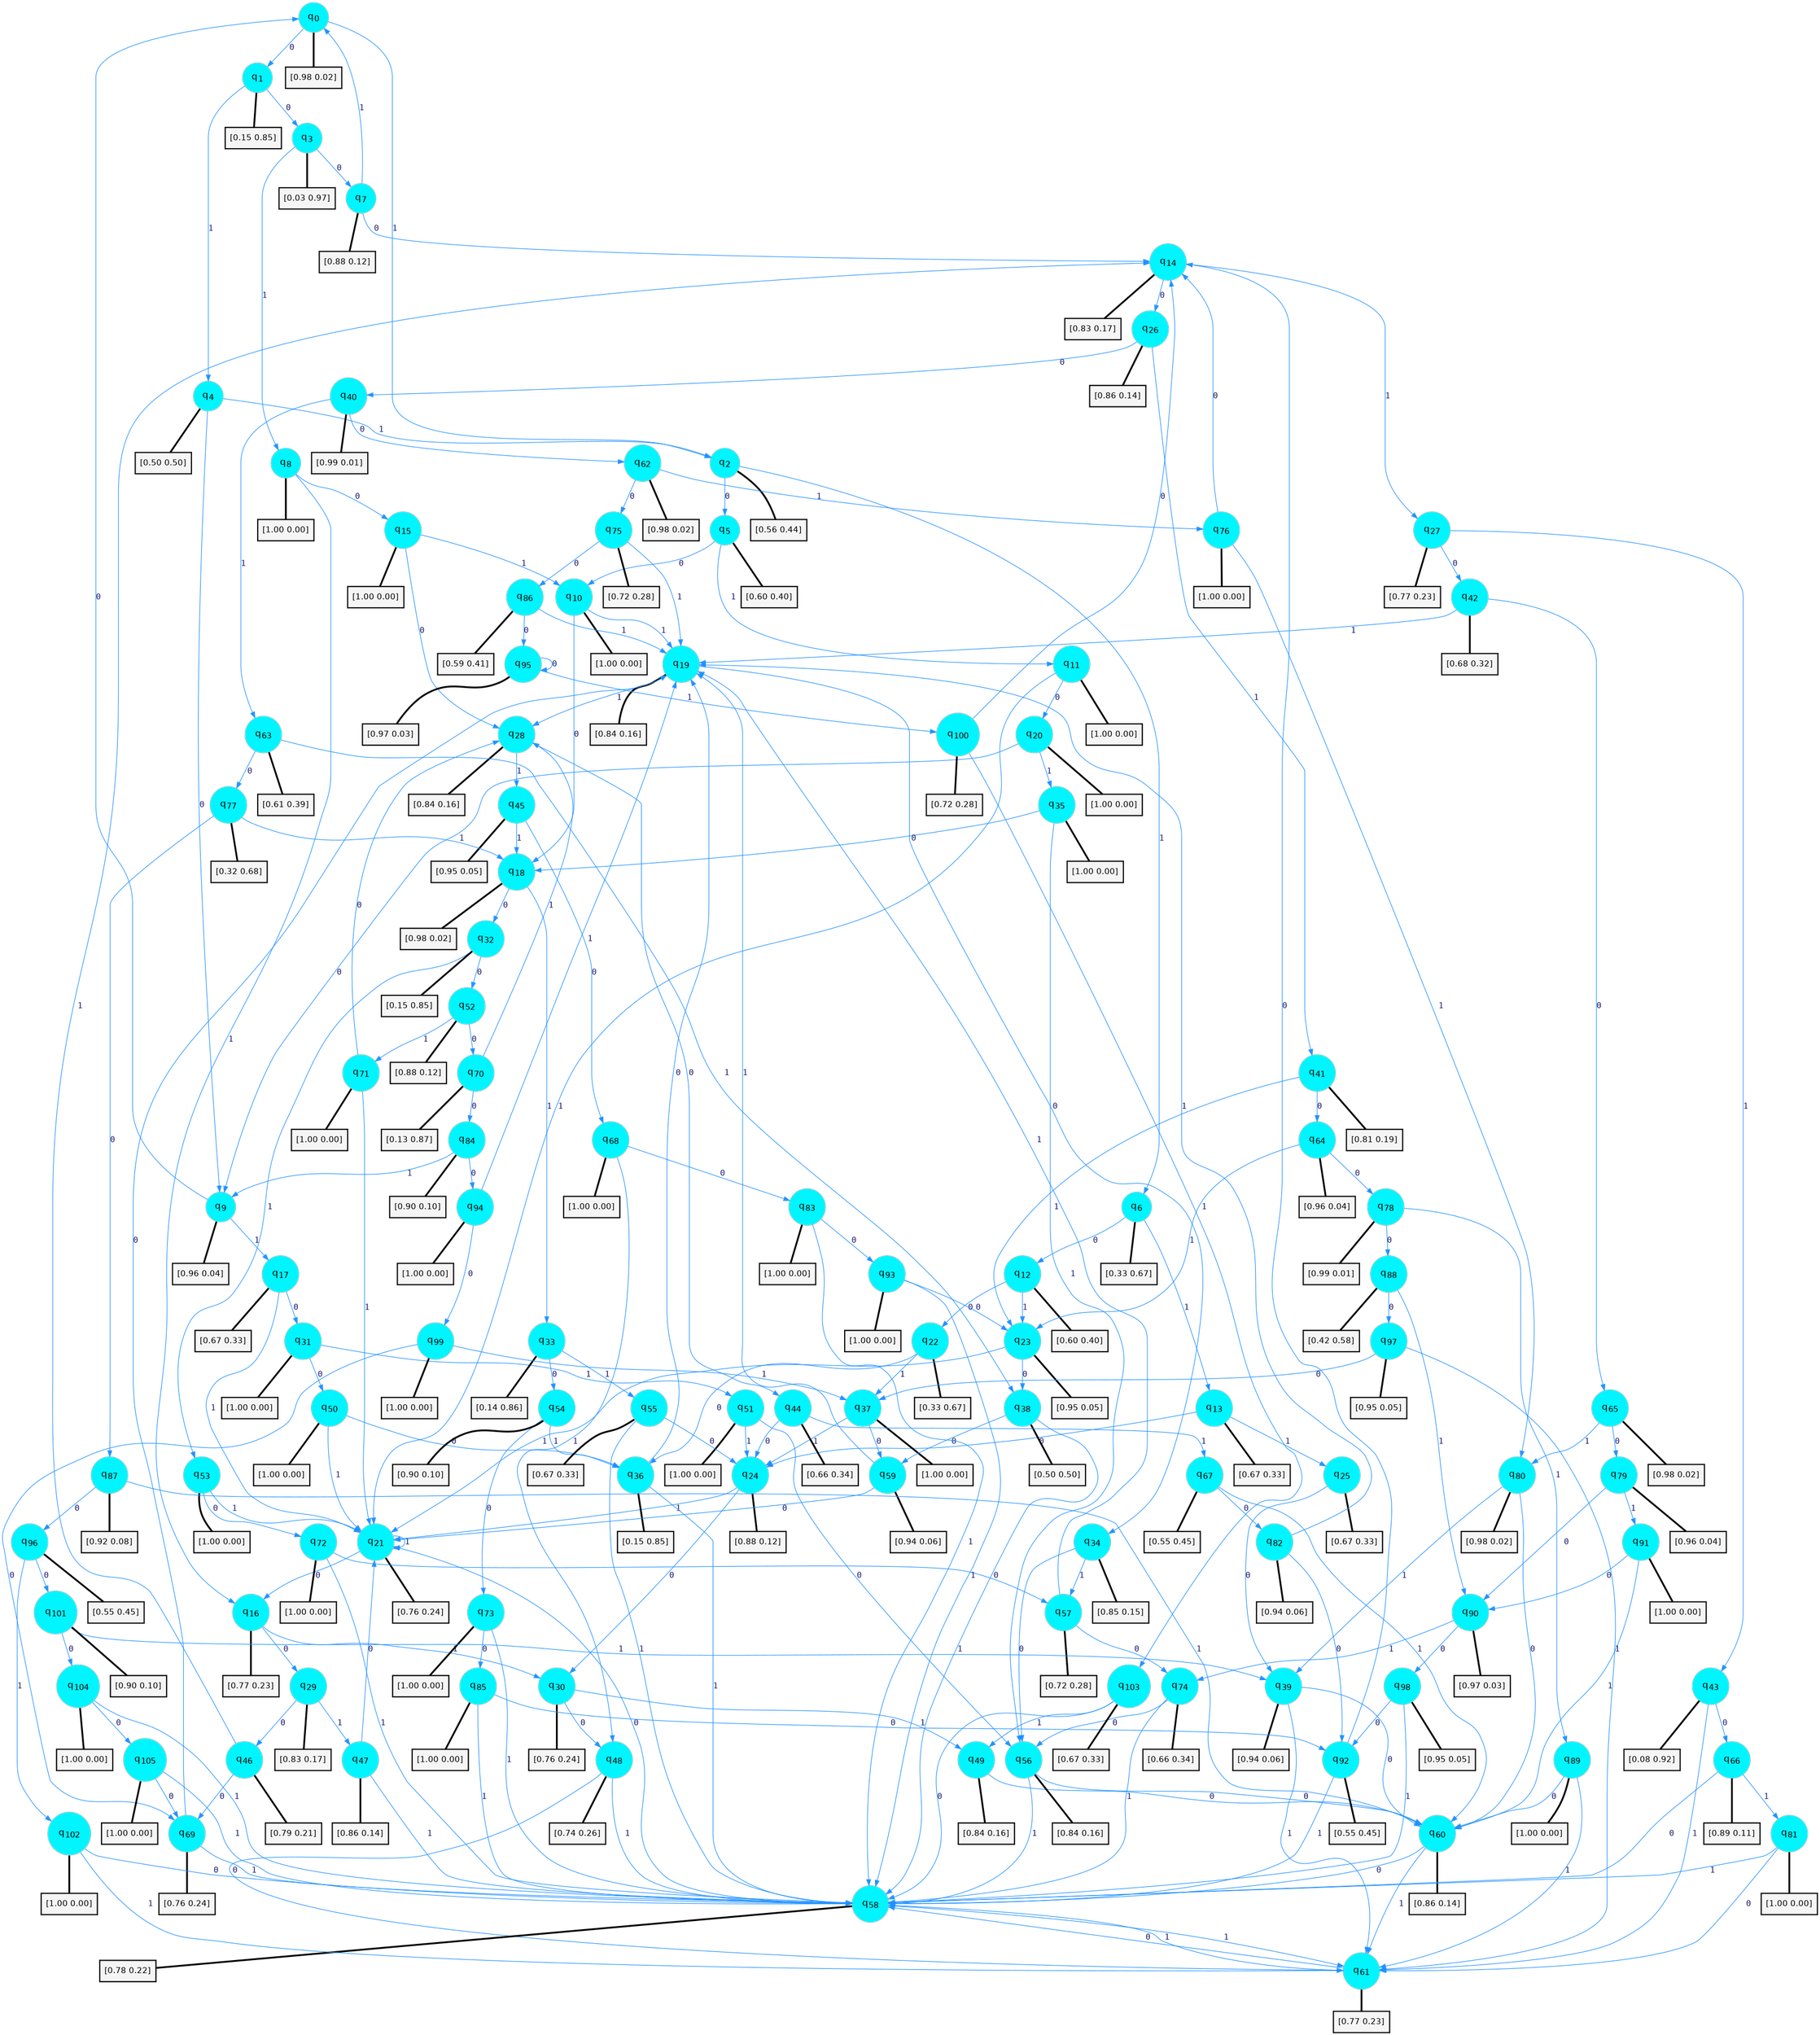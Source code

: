 digraph G {
graph [
bgcolor=transparent, dpi=300, rankdir=TD, size="40,25"];
node [
color=gray, fillcolor=turquoise1, fontcolor=black, fontname=Helvetica, fontsize=16, fontweight=bold, shape=circle, style=filled];
edge [
arrowsize=1, color=dodgerblue1, fontcolor=midnightblue, fontname=courier, fontweight=bold, penwidth=1, style=solid, weight=20];
0[label=<q<SUB>0</SUB>>];
1[label=<q<SUB>1</SUB>>];
2[label=<q<SUB>2</SUB>>];
3[label=<q<SUB>3</SUB>>];
4[label=<q<SUB>4</SUB>>];
5[label=<q<SUB>5</SUB>>];
6[label=<q<SUB>6</SUB>>];
7[label=<q<SUB>7</SUB>>];
8[label=<q<SUB>8</SUB>>];
9[label=<q<SUB>9</SUB>>];
10[label=<q<SUB>10</SUB>>];
11[label=<q<SUB>11</SUB>>];
12[label=<q<SUB>12</SUB>>];
13[label=<q<SUB>13</SUB>>];
14[label=<q<SUB>14</SUB>>];
15[label=<q<SUB>15</SUB>>];
16[label=<q<SUB>16</SUB>>];
17[label=<q<SUB>17</SUB>>];
18[label=<q<SUB>18</SUB>>];
19[label=<q<SUB>19</SUB>>];
20[label=<q<SUB>20</SUB>>];
21[label=<q<SUB>21</SUB>>];
22[label=<q<SUB>22</SUB>>];
23[label=<q<SUB>23</SUB>>];
24[label=<q<SUB>24</SUB>>];
25[label=<q<SUB>25</SUB>>];
26[label=<q<SUB>26</SUB>>];
27[label=<q<SUB>27</SUB>>];
28[label=<q<SUB>28</SUB>>];
29[label=<q<SUB>29</SUB>>];
30[label=<q<SUB>30</SUB>>];
31[label=<q<SUB>31</SUB>>];
32[label=<q<SUB>32</SUB>>];
33[label=<q<SUB>33</SUB>>];
34[label=<q<SUB>34</SUB>>];
35[label=<q<SUB>35</SUB>>];
36[label=<q<SUB>36</SUB>>];
37[label=<q<SUB>37</SUB>>];
38[label=<q<SUB>38</SUB>>];
39[label=<q<SUB>39</SUB>>];
40[label=<q<SUB>40</SUB>>];
41[label=<q<SUB>41</SUB>>];
42[label=<q<SUB>42</SUB>>];
43[label=<q<SUB>43</SUB>>];
44[label=<q<SUB>44</SUB>>];
45[label=<q<SUB>45</SUB>>];
46[label=<q<SUB>46</SUB>>];
47[label=<q<SUB>47</SUB>>];
48[label=<q<SUB>48</SUB>>];
49[label=<q<SUB>49</SUB>>];
50[label=<q<SUB>50</SUB>>];
51[label=<q<SUB>51</SUB>>];
52[label=<q<SUB>52</SUB>>];
53[label=<q<SUB>53</SUB>>];
54[label=<q<SUB>54</SUB>>];
55[label=<q<SUB>55</SUB>>];
56[label=<q<SUB>56</SUB>>];
57[label=<q<SUB>57</SUB>>];
58[label=<q<SUB>58</SUB>>];
59[label=<q<SUB>59</SUB>>];
60[label=<q<SUB>60</SUB>>];
61[label=<q<SUB>61</SUB>>];
62[label=<q<SUB>62</SUB>>];
63[label=<q<SUB>63</SUB>>];
64[label=<q<SUB>64</SUB>>];
65[label=<q<SUB>65</SUB>>];
66[label=<q<SUB>66</SUB>>];
67[label=<q<SUB>67</SUB>>];
68[label=<q<SUB>68</SUB>>];
69[label=<q<SUB>69</SUB>>];
70[label=<q<SUB>70</SUB>>];
71[label=<q<SUB>71</SUB>>];
72[label=<q<SUB>72</SUB>>];
73[label=<q<SUB>73</SUB>>];
74[label=<q<SUB>74</SUB>>];
75[label=<q<SUB>75</SUB>>];
76[label=<q<SUB>76</SUB>>];
77[label=<q<SUB>77</SUB>>];
78[label=<q<SUB>78</SUB>>];
79[label=<q<SUB>79</SUB>>];
80[label=<q<SUB>80</SUB>>];
81[label=<q<SUB>81</SUB>>];
82[label=<q<SUB>82</SUB>>];
83[label=<q<SUB>83</SUB>>];
84[label=<q<SUB>84</SUB>>];
85[label=<q<SUB>85</SUB>>];
86[label=<q<SUB>86</SUB>>];
87[label=<q<SUB>87</SUB>>];
88[label=<q<SUB>88</SUB>>];
89[label=<q<SUB>89</SUB>>];
90[label=<q<SUB>90</SUB>>];
91[label=<q<SUB>91</SUB>>];
92[label=<q<SUB>92</SUB>>];
93[label=<q<SUB>93</SUB>>];
94[label=<q<SUB>94</SUB>>];
95[label=<q<SUB>95</SUB>>];
96[label=<q<SUB>96</SUB>>];
97[label=<q<SUB>97</SUB>>];
98[label=<q<SUB>98</SUB>>];
99[label=<q<SUB>99</SUB>>];
100[label=<q<SUB>100</SUB>>];
101[label=<q<SUB>101</SUB>>];
102[label=<q<SUB>102</SUB>>];
103[label=<q<SUB>103</SUB>>];
104[label=<q<SUB>104</SUB>>];
105[label=<q<SUB>105</SUB>>];
106[label="[0.98 0.02]", shape=box,fontcolor=black, fontname=Helvetica, fontsize=14, penwidth=2, fillcolor=whitesmoke,color=black];
107[label="[0.15 0.85]", shape=box,fontcolor=black, fontname=Helvetica, fontsize=14, penwidth=2, fillcolor=whitesmoke,color=black];
108[label="[0.56 0.44]", shape=box,fontcolor=black, fontname=Helvetica, fontsize=14, penwidth=2, fillcolor=whitesmoke,color=black];
109[label="[0.03 0.97]", shape=box,fontcolor=black, fontname=Helvetica, fontsize=14, penwidth=2, fillcolor=whitesmoke,color=black];
110[label="[0.50 0.50]", shape=box,fontcolor=black, fontname=Helvetica, fontsize=14, penwidth=2, fillcolor=whitesmoke,color=black];
111[label="[0.60 0.40]", shape=box,fontcolor=black, fontname=Helvetica, fontsize=14, penwidth=2, fillcolor=whitesmoke,color=black];
112[label="[0.33 0.67]", shape=box,fontcolor=black, fontname=Helvetica, fontsize=14, penwidth=2, fillcolor=whitesmoke,color=black];
113[label="[0.88 0.12]", shape=box,fontcolor=black, fontname=Helvetica, fontsize=14, penwidth=2, fillcolor=whitesmoke,color=black];
114[label="[1.00 0.00]", shape=box,fontcolor=black, fontname=Helvetica, fontsize=14, penwidth=2, fillcolor=whitesmoke,color=black];
115[label="[0.96 0.04]", shape=box,fontcolor=black, fontname=Helvetica, fontsize=14, penwidth=2, fillcolor=whitesmoke,color=black];
116[label="[1.00 0.00]", shape=box,fontcolor=black, fontname=Helvetica, fontsize=14, penwidth=2, fillcolor=whitesmoke,color=black];
117[label="[1.00 0.00]", shape=box,fontcolor=black, fontname=Helvetica, fontsize=14, penwidth=2, fillcolor=whitesmoke,color=black];
118[label="[0.60 0.40]", shape=box,fontcolor=black, fontname=Helvetica, fontsize=14, penwidth=2, fillcolor=whitesmoke,color=black];
119[label="[0.67 0.33]", shape=box,fontcolor=black, fontname=Helvetica, fontsize=14, penwidth=2, fillcolor=whitesmoke,color=black];
120[label="[0.83 0.17]", shape=box,fontcolor=black, fontname=Helvetica, fontsize=14, penwidth=2, fillcolor=whitesmoke,color=black];
121[label="[1.00 0.00]", shape=box,fontcolor=black, fontname=Helvetica, fontsize=14, penwidth=2, fillcolor=whitesmoke,color=black];
122[label="[0.77 0.23]", shape=box,fontcolor=black, fontname=Helvetica, fontsize=14, penwidth=2, fillcolor=whitesmoke,color=black];
123[label="[0.67 0.33]", shape=box,fontcolor=black, fontname=Helvetica, fontsize=14, penwidth=2, fillcolor=whitesmoke,color=black];
124[label="[0.98 0.02]", shape=box,fontcolor=black, fontname=Helvetica, fontsize=14, penwidth=2, fillcolor=whitesmoke,color=black];
125[label="[0.84 0.16]", shape=box,fontcolor=black, fontname=Helvetica, fontsize=14, penwidth=2, fillcolor=whitesmoke,color=black];
126[label="[1.00 0.00]", shape=box,fontcolor=black, fontname=Helvetica, fontsize=14, penwidth=2, fillcolor=whitesmoke,color=black];
127[label="[0.76 0.24]", shape=box,fontcolor=black, fontname=Helvetica, fontsize=14, penwidth=2, fillcolor=whitesmoke,color=black];
128[label="[0.33 0.67]", shape=box,fontcolor=black, fontname=Helvetica, fontsize=14, penwidth=2, fillcolor=whitesmoke,color=black];
129[label="[0.95 0.05]", shape=box,fontcolor=black, fontname=Helvetica, fontsize=14, penwidth=2, fillcolor=whitesmoke,color=black];
130[label="[0.88 0.12]", shape=box,fontcolor=black, fontname=Helvetica, fontsize=14, penwidth=2, fillcolor=whitesmoke,color=black];
131[label="[0.67 0.33]", shape=box,fontcolor=black, fontname=Helvetica, fontsize=14, penwidth=2, fillcolor=whitesmoke,color=black];
132[label="[0.86 0.14]", shape=box,fontcolor=black, fontname=Helvetica, fontsize=14, penwidth=2, fillcolor=whitesmoke,color=black];
133[label="[0.77 0.23]", shape=box,fontcolor=black, fontname=Helvetica, fontsize=14, penwidth=2, fillcolor=whitesmoke,color=black];
134[label="[0.84 0.16]", shape=box,fontcolor=black, fontname=Helvetica, fontsize=14, penwidth=2, fillcolor=whitesmoke,color=black];
135[label="[0.83 0.17]", shape=box,fontcolor=black, fontname=Helvetica, fontsize=14, penwidth=2, fillcolor=whitesmoke,color=black];
136[label="[0.76 0.24]", shape=box,fontcolor=black, fontname=Helvetica, fontsize=14, penwidth=2, fillcolor=whitesmoke,color=black];
137[label="[1.00 0.00]", shape=box,fontcolor=black, fontname=Helvetica, fontsize=14, penwidth=2, fillcolor=whitesmoke,color=black];
138[label="[0.15 0.85]", shape=box,fontcolor=black, fontname=Helvetica, fontsize=14, penwidth=2, fillcolor=whitesmoke,color=black];
139[label="[0.14 0.86]", shape=box,fontcolor=black, fontname=Helvetica, fontsize=14, penwidth=2, fillcolor=whitesmoke,color=black];
140[label="[0.85 0.15]", shape=box,fontcolor=black, fontname=Helvetica, fontsize=14, penwidth=2, fillcolor=whitesmoke,color=black];
141[label="[1.00 0.00]", shape=box,fontcolor=black, fontname=Helvetica, fontsize=14, penwidth=2, fillcolor=whitesmoke,color=black];
142[label="[0.15 0.85]", shape=box,fontcolor=black, fontname=Helvetica, fontsize=14, penwidth=2, fillcolor=whitesmoke,color=black];
143[label="[1.00 0.00]", shape=box,fontcolor=black, fontname=Helvetica, fontsize=14, penwidth=2, fillcolor=whitesmoke,color=black];
144[label="[0.50 0.50]", shape=box,fontcolor=black, fontname=Helvetica, fontsize=14, penwidth=2, fillcolor=whitesmoke,color=black];
145[label="[0.94 0.06]", shape=box,fontcolor=black, fontname=Helvetica, fontsize=14, penwidth=2, fillcolor=whitesmoke,color=black];
146[label="[0.99 0.01]", shape=box,fontcolor=black, fontname=Helvetica, fontsize=14, penwidth=2, fillcolor=whitesmoke,color=black];
147[label="[0.81 0.19]", shape=box,fontcolor=black, fontname=Helvetica, fontsize=14, penwidth=2, fillcolor=whitesmoke,color=black];
148[label="[0.68 0.32]", shape=box,fontcolor=black, fontname=Helvetica, fontsize=14, penwidth=2, fillcolor=whitesmoke,color=black];
149[label="[0.08 0.92]", shape=box,fontcolor=black, fontname=Helvetica, fontsize=14, penwidth=2, fillcolor=whitesmoke,color=black];
150[label="[0.66 0.34]", shape=box,fontcolor=black, fontname=Helvetica, fontsize=14, penwidth=2, fillcolor=whitesmoke,color=black];
151[label="[0.95 0.05]", shape=box,fontcolor=black, fontname=Helvetica, fontsize=14, penwidth=2, fillcolor=whitesmoke,color=black];
152[label="[0.79 0.21]", shape=box,fontcolor=black, fontname=Helvetica, fontsize=14, penwidth=2, fillcolor=whitesmoke,color=black];
153[label="[0.86 0.14]", shape=box,fontcolor=black, fontname=Helvetica, fontsize=14, penwidth=2, fillcolor=whitesmoke,color=black];
154[label="[0.74 0.26]", shape=box,fontcolor=black, fontname=Helvetica, fontsize=14, penwidth=2, fillcolor=whitesmoke,color=black];
155[label="[0.84 0.16]", shape=box,fontcolor=black, fontname=Helvetica, fontsize=14, penwidth=2, fillcolor=whitesmoke,color=black];
156[label="[1.00 0.00]", shape=box,fontcolor=black, fontname=Helvetica, fontsize=14, penwidth=2, fillcolor=whitesmoke,color=black];
157[label="[1.00 0.00]", shape=box,fontcolor=black, fontname=Helvetica, fontsize=14, penwidth=2, fillcolor=whitesmoke,color=black];
158[label="[0.88 0.12]", shape=box,fontcolor=black, fontname=Helvetica, fontsize=14, penwidth=2, fillcolor=whitesmoke,color=black];
159[label="[1.00 0.00]", shape=box,fontcolor=black, fontname=Helvetica, fontsize=14, penwidth=2, fillcolor=whitesmoke,color=black];
160[label="[0.90 0.10]", shape=box,fontcolor=black, fontname=Helvetica, fontsize=14, penwidth=2, fillcolor=whitesmoke,color=black];
161[label="[0.67 0.33]", shape=box,fontcolor=black, fontname=Helvetica, fontsize=14, penwidth=2, fillcolor=whitesmoke,color=black];
162[label="[0.84 0.16]", shape=box,fontcolor=black, fontname=Helvetica, fontsize=14, penwidth=2, fillcolor=whitesmoke,color=black];
163[label="[0.72 0.28]", shape=box,fontcolor=black, fontname=Helvetica, fontsize=14, penwidth=2, fillcolor=whitesmoke,color=black];
164[label="[0.78 0.22]", shape=box,fontcolor=black, fontname=Helvetica, fontsize=14, penwidth=2, fillcolor=whitesmoke,color=black];
165[label="[0.94 0.06]", shape=box,fontcolor=black, fontname=Helvetica, fontsize=14, penwidth=2, fillcolor=whitesmoke,color=black];
166[label="[0.86 0.14]", shape=box,fontcolor=black, fontname=Helvetica, fontsize=14, penwidth=2, fillcolor=whitesmoke,color=black];
167[label="[0.77 0.23]", shape=box,fontcolor=black, fontname=Helvetica, fontsize=14, penwidth=2, fillcolor=whitesmoke,color=black];
168[label="[0.98 0.02]", shape=box,fontcolor=black, fontname=Helvetica, fontsize=14, penwidth=2, fillcolor=whitesmoke,color=black];
169[label="[0.61 0.39]", shape=box,fontcolor=black, fontname=Helvetica, fontsize=14, penwidth=2, fillcolor=whitesmoke,color=black];
170[label="[0.96 0.04]", shape=box,fontcolor=black, fontname=Helvetica, fontsize=14, penwidth=2, fillcolor=whitesmoke,color=black];
171[label="[0.98 0.02]", shape=box,fontcolor=black, fontname=Helvetica, fontsize=14, penwidth=2, fillcolor=whitesmoke,color=black];
172[label="[0.89 0.11]", shape=box,fontcolor=black, fontname=Helvetica, fontsize=14, penwidth=2, fillcolor=whitesmoke,color=black];
173[label="[0.55 0.45]", shape=box,fontcolor=black, fontname=Helvetica, fontsize=14, penwidth=2, fillcolor=whitesmoke,color=black];
174[label="[1.00 0.00]", shape=box,fontcolor=black, fontname=Helvetica, fontsize=14, penwidth=2, fillcolor=whitesmoke,color=black];
175[label="[0.76 0.24]", shape=box,fontcolor=black, fontname=Helvetica, fontsize=14, penwidth=2, fillcolor=whitesmoke,color=black];
176[label="[0.13 0.87]", shape=box,fontcolor=black, fontname=Helvetica, fontsize=14, penwidth=2, fillcolor=whitesmoke,color=black];
177[label="[1.00 0.00]", shape=box,fontcolor=black, fontname=Helvetica, fontsize=14, penwidth=2, fillcolor=whitesmoke,color=black];
178[label="[1.00 0.00]", shape=box,fontcolor=black, fontname=Helvetica, fontsize=14, penwidth=2, fillcolor=whitesmoke,color=black];
179[label="[1.00 0.00]", shape=box,fontcolor=black, fontname=Helvetica, fontsize=14, penwidth=2, fillcolor=whitesmoke,color=black];
180[label="[0.66 0.34]", shape=box,fontcolor=black, fontname=Helvetica, fontsize=14, penwidth=2, fillcolor=whitesmoke,color=black];
181[label="[0.72 0.28]", shape=box,fontcolor=black, fontname=Helvetica, fontsize=14, penwidth=2, fillcolor=whitesmoke,color=black];
182[label="[1.00 0.00]", shape=box,fontcolor=black, fontname=Helvetica, fontsize=14, penwidth=2, fillcolor=whitesmoke,color=black];
183[label="[0.32 0.68]", shape=box,fontcolor=black, fontname=Helvetica, fontsize=14, penwidth=2, fillcolor=whitesmoke,color=black];
184[label="[0.99 0.01]", shape=box,fontcolor=black, fontname=Helvetica, fontsize=14, penwidth=2, fillcolor=whitesmoke,color=black];
185[label="[0.96 0.04]", shape=box,fontcolor=black, fontname=Helvetica, fontsize=14, penwidth=2, fillcolor=whitesmoke,color=black];
186[label="[0.98 0.02]", shape=box,fontcolor=black, fontname=Helvetica, fontsize=14, penwidth=2, fillcolor=whitesmoke,color=black];
187[label="[1.00 0.00]", shape=box,fontcolor=black, fontname=Helvetica, fontsize=14, penwidth=2, fillcolor=whitesmoke,color=black];
188[label="[0.94 0.06]", shape=box,fontcolor=black, fontname=Helvetica, fontsize=14, penwidth=2, fillcolor=whitesmoke,color=black];
189[label="[1.00 0.00]", shape=box,fontcolor=black, fontname=Helvetica, fontsize=14, penwidth=2, fillcolor=whitesmoke,color=black];
190[label="[0.90 0.10]", shape=box,fontcolor=black, fontname=Helvetica, fontsize=14, penwidth=2, fillcolor=whitesmoke,color=black];
191[label="[1.00 0.00]", shape=box,fontcolor=black, fontname=Helvetica, fontsize=14, penwidth=2, fillcolor=whitesmoke,color=black];
192[label="[0.59 0.41]", shape=box,fontcolor=black, fontname=Helvetica, fontsize=14, penwidth=2, fillcolor=whitesmoke,color=black];
193[label="[0.92 0.08]", shape=box,fontcolor=black, fontname=Helvetica, fontsize=14, penwidth=2, fillcolor=whitesmoke,color=black];
194[label="[0.42 0.58]", shape=box,fontcolor=black, fontname=Helvetica, fontsize=14, penwidth=2, fillcolor=whitesmoke,color=black];
195[label="[1.00 0.00]", shape=box,fontcolor=black, fontname=Helvetica, fontsize=14, penwidth=2, fillcolor=whitesmoke,color=black];
196[label="[0.97 0.03]", shape=box,fontcolor=black, fontname=Helvetica, fontsize=14, penwidth=2, fillcolor=whitesmoke,color=black];
197[label="[1.00 0.00]", shape=box,fontcolor=black, fontname=Helvetica, fontsize=14, penwidth=2, fillcolor=whitesmoke,color=black];
198[label="[0.55 0.45]", shape=box,fontcolor=black, fontname=Helvetica, fontsize=14, penwidth=2, fillcolor=whitesmoke,color=black];
199[label="[1.00 0.00]", shape=box,fontcolor=black, fontname=Helvetica, fontsize=14, penwidth=2, fillcolor=whitesmoke,color=black];
200[label="[1.00 0.00]", shape=box,fontcolor=black, fontname=Helvetica, fontsize=14, penwidth=2, fillcolor=whitesmoke,color=black];
201[label="[0.97 0.03]", shape=box,fontcolor=black, fontname=Helvetica, fontsize=14, penwidth=2, fillcolor=whitesmoke,color=black];
202[label="[0.55 0.45]", shape=box,fontcolor=black, fontname=Helvetica, fontsize=14, penwidth=2, fillcolor=whitesmoke,color=black];
203[label="[0.95 0.05]", shape=box,fontcolor=black, fontname=Helvetica, fontsize=14, penwidth=2, fillcolor=whitesmoke,color=black];
204[label="[0.95 0.05]", shape=box,fontcolor=black, fontname=Helvetica, fontsize=14, penwidth=2, fillcolor=whitesmoke,color=black];
205[label="[1.00 0.00]", shape=box,fontcolor=black, fontname=Helvetica, fontsize=14, penwidth=2, fillcolor=whitesmoke,color=black];
206[label="[0.72 0.28]", shape=box,fontcolor=black, fontname=Helvetica, fontsize=14, penwidth=2, fillcolor=whitesmoke,color=black];
207[label="[0.90 0.10]", shape=box,fontcolor=black, fontname=Helvetica, fontsize=14, penwidth=2, fillcolor=whitesmoke,color=black];
208[label="[1.00 0.00]", shape=box,fontcolor=black, fontname=Helvetica, fontsize=14, penwidth=2, fillcolor=whitesmoke,color=black];
209[label="[0.67 0.33]", shape=box,fontcolor=black, fontname=Helvetica, fontsize=14, penwidth=2, fillcolor=whitesmoke,color=black];
210[label="[1.00 0.00]", shape=box,fontcolor=black, fontname=Helvetica, fontsize=14, penwidth=2, fillcolor=whitesmoke,color=black];
211[label="[1.00 0.00]", shape=box,fontcolor=black, fontname=Helvetica, fontsize=14, penwidth=2, fillcolor=whitesmoke,color=black];
0->1 [label=0];
0->2 [label=1];
0->106 [arrowhead=none, penwidth=3,color=black];
1->3 [label=0];
1->4 [label=1];
1->107 [arrowhead=none, penwidth=3,color=black];
2->5 [label=0];
2->6 [label=1];
2->108 [arrowhead=none, penwidth=3,color=black];
3->7 [label=0];
3->8 [label=1];
3->109 [arrowhead=none, penwidth=3,color=black];
4->9 [label=0];
4->2 [label=1];
4->110 [arrowhead=none, penwidth=3,color=black];
5->10 [label=0];
5->11 [label=1];
5->111 [arrowhead=none, penwidth=3,color=black];
6->12 [label=0];
6->13 [label=1];
6->112 [arrowhead=none, penwidth=3,color=black];
7->14 [label=0];
7->0 [label=1];
7->113 [arrowhead=none, penwidth=3,color=black];
8->15 [label=0];
8->16 [label=1];
8->114 [arrowhead=none, penwidth=3,color=black];
9->0 [label=0];
9->17 [label=1];
9->115 [arrowhead=none, penwidth=3,color=black];
10->18 [label=0];
10->19 [label=1];
10->116 [arrowhead=none, penwidth=3,color=black];
11->20 [label=0];
11->21 [label=1];
11->117 [arrowhead=none, penwidth=3,color=black];
12->22 [label=0];
12->23 [label=1];
12->118 [arrowhead=none, penwidth=3,color=black];
13->24 [label=0];
13->25 [label=1];
13->119 [arrowhead=none, penwidth=3,color=black];
14->26 [label=0];
14->27 [label=1];
14->120 [arrowhead=none, penwidth=3,color=black];
15->28 [label=0];
15->10 [label=1];
15->121 [arrowhead=none, penwidth=3,color=black];
16->29 [label=0];
16->30 [label=1];
16->122 [arrowhead=none, penwidth=3,color=black];
17->31 [label=0];
17->21 [label=1];
17->123 [arrowhead=none, penwidth=3,color=black];
18->32 [label=0];
18->33 [label=1];
18->124 [arrowhead=none, penwidth=3,color=black];
19->34 [label=0];
19->28 [label=1];
19->125 [arrowhead=none, penwidth=3,color=black];
20->9 [label=0];
20->35 [label=1];
20->126 [arrowhead=none, penwidth=3,color=black];
21->16 [label=0];
21->21 [label=1];
21->127 [arrowhead=none, penwidth=3,color=black];
22->36 [label=0];
22->37 [label=1];
22->128 [arrowhead=none, penwidth=3,color=black];
23->38 [label=0];
23->21 [label=1];
23->129 [arrowhead=none, penwidth=3,color=black];
24->30 [label=0];
24->21 [label=1];
24->130 [arrowhead=none, penwidth=3,color=black];
25->39 [label=0];
25->131 [arrowhead=none, penwidth=3,color=black];
26->40 [label=0];
26->41 [label=1];
26->132 [arrowhead=none, penwidth=3,color=black];
27->42 [label=0];
27->43 [label=1];
27->133 [arrowhead=none, penwidth=3,color=black];
28->44 [label=0];
28->45 [label=1];
28->134 [arrowhead=none, penwidth=3,color=black];
29->46 [label=0];
29->47 [label=1];
29->135 [arrowhead=none, penwidth=3,color=black];
30->48 [label=0];
30->49 [label=1];
30->136 [arrowhead=none, penwidth=3,color=black];
31->50 [label=0];
31->51 [label=1];
31->137 [arrowhead=none, penwidth=3,color=black];
32->52 [label=0];
32->53 [label=1];
32->138 [arrowhead=none, penwidth=3,color=black];
33->54 [label=0];
33->55 [label=1];
33->139 [arrowhead=none, penwidth=3,color=black];
34->56 [label=0];
34->57 [label=1];
34->140 [arrowhead=none, penwidth=3,color=black];
35->18 [label=0];
35->56 [label=1];
35->141 [arrowhead=none, penwidth=3,color=black];
36->19 [label=0];
36->58 [label=1];
36->142 [arrowhead=none, penwidth=3,color=black];
37->59 [label=0];
37->24 [label=1];
37->143 [arrowhead=none, penwidth=3,color=black];
38->59 [label=0];
38->58 [label=1];
38->144 [arrowhead=none, penwidth=3,color=black];
39->60 [label=0];
39->61 [label=1];
39->145 [arrowhead=none, penwidth=3,color=black];
40->62 [label=0];
40->63 [label=1];
40->146 [arrowhead=none, penwidth=3,color=black];
41->64 [label=0];
41->23 [label=1];
41->147 [arrowhead=none, penwidth=3,color=black];
42->65 [label=0];
42->19 [label=1];
42->148 [arrowhead=none, penwidth=3,color=black];
43->66 [label=0];
43->61 [label=1];
43->149 [arrowhead=none, penwidth=3,color=black];
44->24 [label=0];
44->67 [label=1];
44->150 [arrowhead=none, penwidth=3,color=black];
45->68 [label=0];
45->18 [label=1];
45->151 [arrowhead=none, penwidth=3,color=black];
46->69 [label=0];
46->14 [label=1];
46->152 [arrowhead=none, penwidth=3,color=black];
47->21 [label=0];
47->58 [label=1];
47->153 [arrowhead=none, penwidth=3,color=black];
48->61 [label=0];
48->58 [label=1];
48->154 [arrowhead=none, penwidth=3,color=black];
49->60 [label=0];
49->155 [arrowhead=none, penwidth=3,color=black];
50->36 [label=0];
50->21 [label=1];
50->156 [arrowhead=none, penwidth=3,color=black];
51->56 [label=0];
51->24 [label=1];
51->157 [arrowhead=none, penwidth=3,color=black];
52->70 [label=0];
52->71 [label=1];
52->158 [arrowhead=none, penwidth=3,color=black];
53->72 [label=0];
53->21 [label=1];
53->159 [arrowhead=none, penwidth=3,color=black];
54->73 [label=0];
54->36 [label=1];
54->160 [arrowhead=none, penwidth=3,color=black];
55->24 [label=0];
55->58 [label=1];
55->161 [arrowhead=none, penwidth=3,color=black];
56->60 [label=0];
56->58 [label=1];
56->162 [arrowhead=none, penwidth=3,color=black];
57->74 [label=0];
57->19 [label=1];
57->163 [arrowhead=none, penwidth=3,color=black];
58->21 [label=0];
58->61 [label=1];
58->164 [arrowhead=none, penwidth=3,color=black];
59->21 [label=0];
59->19 [label=1];
59->165 [arrowhead=none, penwidth=3,color=black];
60->58 [label=0];
60->61 [label=1];
60->166 [arrowhead=none, penwidth=3,color=black];
61->58 [label=0];
61->58 [label=1];
61->167 [arrowhead=none, penwidth=3,color=black];
62->75 [label=0];
62->76 [label=1];
62->168 [arrowhead=none, penwidth=3,color=black];
63->77 [label=0];
63->38 [label=1];
63->169 [arrowhead=none, penwidth=3,color=black];
64->78 [label=0];
64->23 [label=1];
64->170 [arrowhead=none, penwidth=3,color=black];
65->79 [label=0];
65->80 [label=1];
65->171 [arrowhead=none, penwidth=3,color=black];
66->58 [label=0];
66->81 [label=1];
66->172 [arrowhead=none, penwidth=3,color=black];
67->82 [label=0];
67->60 [label=1];
67->173 [arrowhead=none, penwidth=3,color=black];
68->83 [label=0];
68->48 [label=1];
68->174 [arrowhead=none, penwidth=3,color=black];
69->19 [label=0];
69->58 [label=1];
69->175 [arrowhead=none, penwidth=3,color=black];
70->84 [label=0];
70->28 [label=1];
70->176 [arrowhead=none, penwidth=3,color=black];
71->28 [label=0];
71->21 [label=1];
71->177 [arrowhead=none, penwidth=3,color=black];
72->57 [label=0];
72->58 [label=1];
72->178 [arrowhead=none, penwidth=3,color=black];
73->85 [label=0];
73->58 [label=1];
73->179 [arrowhead=none, penwidth=3,color=black];
74->56 [label=0];
74->58 [label=1];
74->180 [arrowhead=none, penwidth=3,color=black];
75->86 [label=0];
75->19 [label=1];
75->181 [arrowhead=none, penwidth=3,color=black];
76->14 [label=0];
76->80 [label=1];
76->182 [arrowhead=none, penwidth=3,color=black];
77->87 [label=0];
77->18 [label=1];
77->183 [arrowhead=none, penwidth=3,color=black];
78->88 [label=0];
78->89 [label=1];
78->184 [arrowhead=none, penwidth=3,color=black];
79->90 [label=0];
79->91 [label=1];
79->185 [arrowhead=none, penwidth=3,color=black];
80->60 [label=0];
80->39 [label=1];
80->186 [arrowhead=none, penwidth=3,color=black];
81->61 [label=0];
81->58 [label=1];
81->187 [arrowhead=none, penwidth=3,color=black];
82->92 [label=0];
82->19 [label=1];
82->188 [arrowhead=none, penwidth=3,color=black];
83->93 [label=0];
83->58 [label=1];
83->189 [arrowhead=none, penwidth=3,color=black];
84->94 [label=0];
84->9 [label=1];
84->190 [arrowhead=none, penwidth=3,color=black];
85->92 [label=0];
85->58 [label=1];
85->191 [arrowhead=none, penwidth=3,color=black];
86->95 [label=0];
86->19 [label=1];
86->192 [arrowhead=none, penwidth=3,color=black];
87->96 [label=0];
87->60 [label=1];
87->193 [arrowhead=none, penwidth=3,color=black];
88->97 [label=0];
88->90 [label=1];
88->194 [arrowhead=none, penwidth=3,color=black];
89->60 [label=0];
89->61 [label=1];
89->195 [arrowhead=none, penwidth=3,color=black];
90->98 [label=0];
90->74 [label=1];
90->196 [arrowhead=none, penwidth=3,color=black];
91->90 [label=0];
91->60 [label=1];
91->197 [arrowhead=none, penwidth=3,color=black];
92->14 [label=0];
92->58 [label=1];
92->198 [arrowhead=none, penwidth=3,color=black];
93->23 [label=0];
93->58 [label=1];
93->199 [arrowhead=none, penwidth=3,color=black];
94->99 [label=0];
94->19 [label=1];
94->200 [arrowhead=none, penwidth=3,color=black];
95->95 [label=0];
95->100 [label=1];
95->201 [arrowhead=none, penwidth=3,color=black];
96->101 [label=0];
96->102 [label=1];
96->202 [arrowhead=none, penwidth=3,color=black];
97->37 [label=0];
97->61 [label=1];
97->203 [arrowhead=none, penwidth=3,color=black];
98->92 [label=0];
98->58 [label=1];
98->204 [arrowhead=none, penwidth=3,color=black];
99->69 [label=0];
99->37 [label=1];
99->205 [arrowhead=none, penwidth=3,color=black];
100->14 [label=0];
100->103 [label=1];
100->206 [arrowhead=none, penwidth=3,color=black];
101->104 [label=0];
101->39 [label=1];
101->207 [arrowhead=none, penwidth=3,color=black];
102->58 [label=0];
102->61 [label=1];
102->208 [arrowhead=none, penwidth=3,color=black];
103->58 [label=0];
103->49 [label=1];
103->209 [arrowhead=none, penwidth=3,color=black];
104->105 [label=0];
104->58 [label=1];
104->210 [arrowhead=none, penwidth=3,color=black];
105->69 [label=0];
105->58 [label=1];
105->211 [arrowhead=none, penwidth=3,color=black];
}
